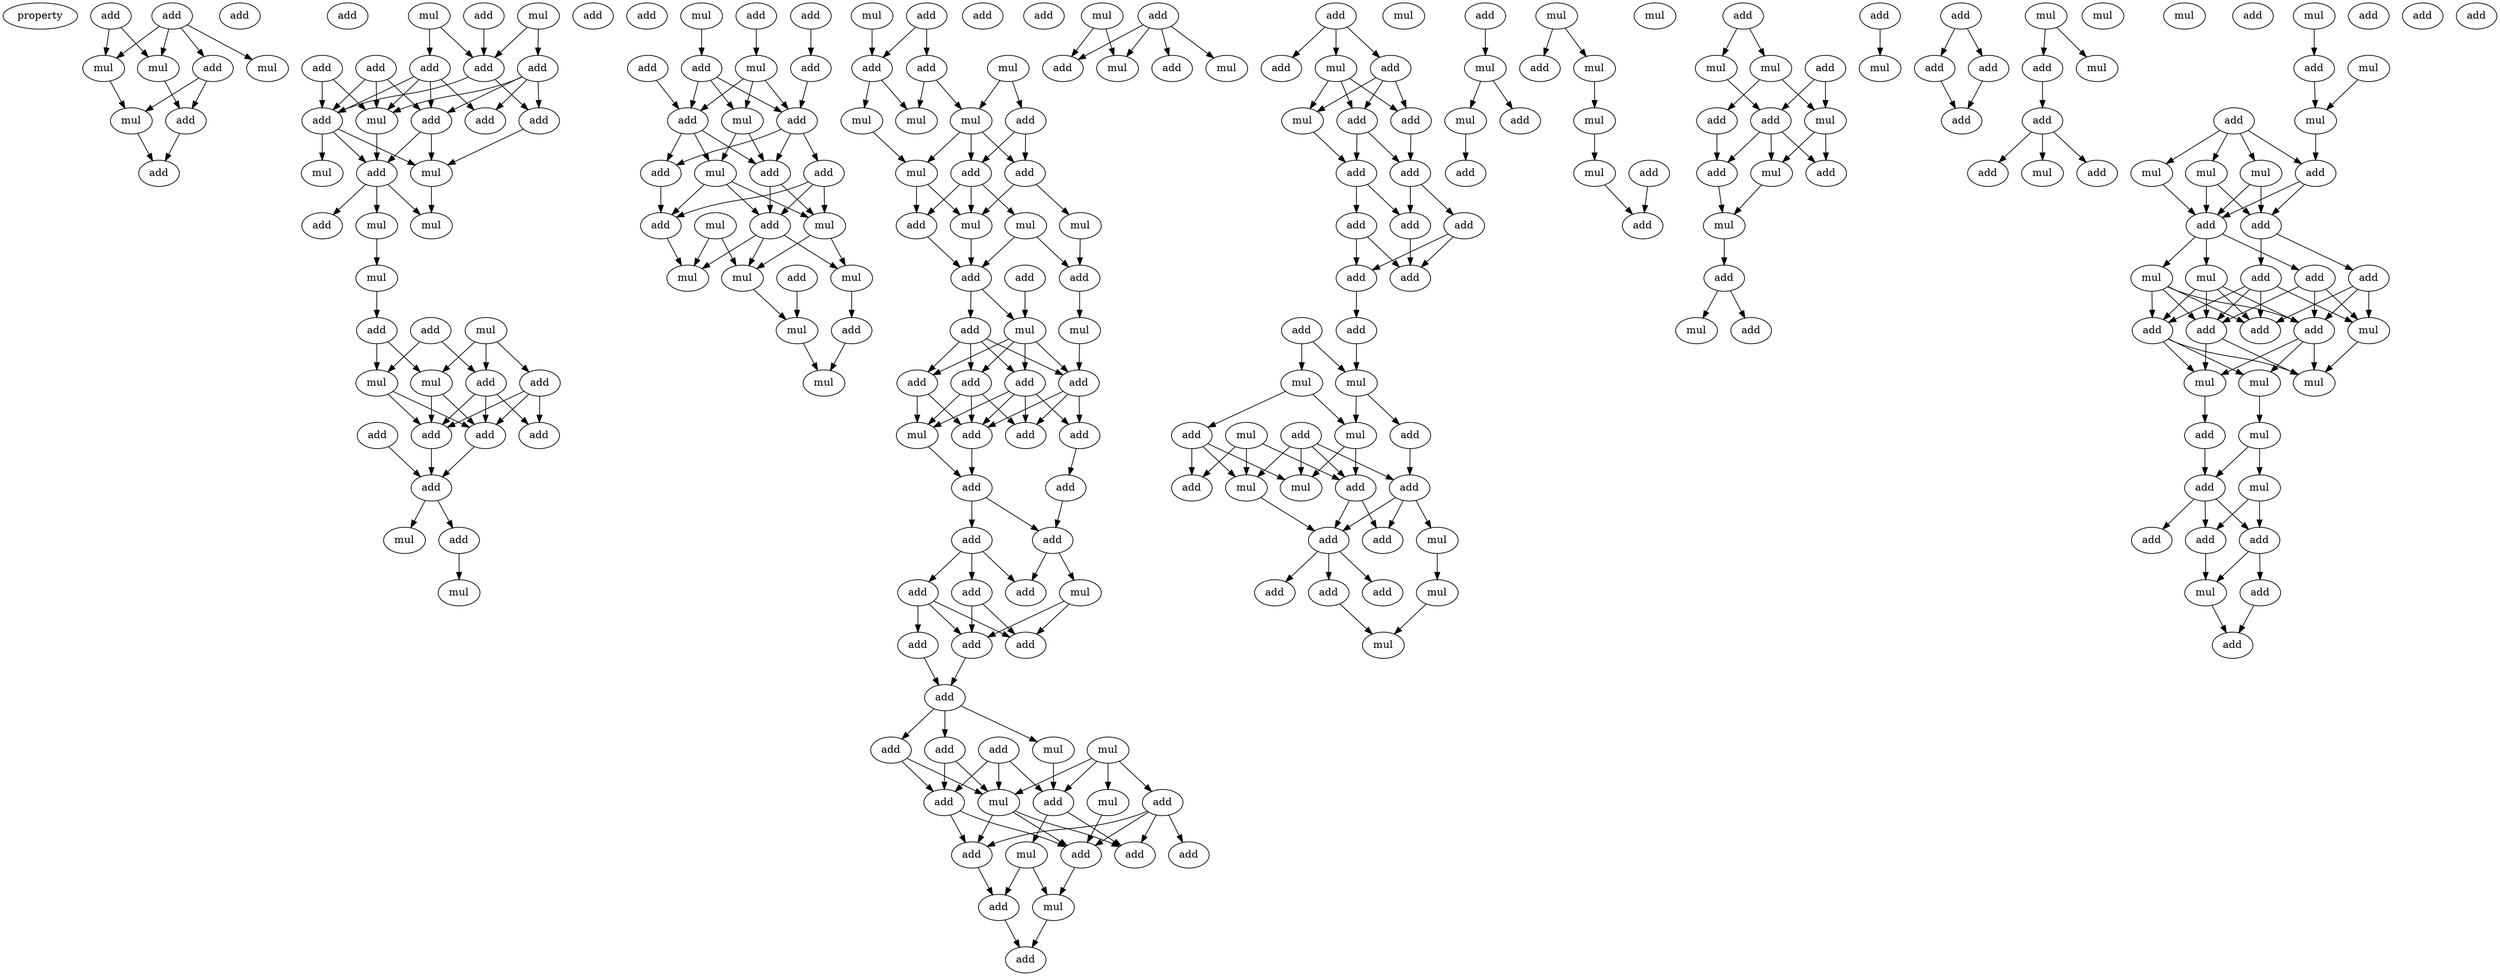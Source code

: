 digraph {
    node [fontcolor=black]
    property [mul=2,lf=1.3]
    0 [ label = add ];
    1 [ label = add ];
    2 [ label = mul ];
    3 [ label = add ];
    4 [ label = mul ];
    5 [ label = add ];
    6 [ label = mul ];
    7 [ label = add ];
    8 [ label = mul ];
    9 [ label = add ];
    10 [ label = add ];
    11 [ label = mul ];
    12 [ label = mul ];
    13 [ label = add ];
    14 [ label = add ];
    15 [ label = add ];
    16 [ label = add ];
    17 [ label = add ];
    18 [ label = add ];
    19 [ label = add ];
    20 [ label = add ];
    21 [ label = add ];
    22 [ label = mul ];
    23 [ label = add ];
    24 [ label = mul ];
    25 [ label = add ];
    26 [ label = mul ];
    27 [ label = mul ];
    28 [ label = add ];
    29 [ label = mul ];
    30 [ label = mul ];
    31 [ label = mul ];
    32 [ label = add ];
    33 [ label = add ];
    34 [ label = mul ];
    35 [ label = mul ];
    36 [ label = add ];
    37 [ label = add ];
    38 [ label = add ];
    39 [ label = add ];
    40 [ label = add ];
    41 [ label = add ];
    42 [ label = add ];
    43 [ label = mul ];
    44 [ label = add ];
    45 [ label = add ];
    46 [ label = mul ];
    47 [ label = add ];
    48 [ label = add ];
    49 [ label = mul ];
    50 [ label = add ];
    51 [ label = mul ];
    52 [ label = add ];
    53 [ label = add ];
    54 [ label = add ];
    55 [ label = add ];
    56 [ label = add ];
    57 [ label = mul ];
    58 [ label = mul ];
    59 [ label = add ];
    60 [ label = add ];
    61 [ label = add ];
    62 [ label = mul ];
    63 [ label = add ];
    64 [ label = add ];
    65 [ label = mul ];
    66 [ label = mul ];
    67 [ label = add ];
    68 [ label = mul ];
    69 [ label = mul ];
    70 [ label = add ];
    71 [ label = mul ];
    72 [ label = mul ];
    73 [ label = add ];
    74 [ label = mul ];
    75 [ label = mul ];
    76 [ label = add ];
    77 [ label = add ];
    78 [ label = mul ];
    79 [ label = add ];
    80 [ label = mul ];
    81 [ label = mul ];
    82 [ label = add ];
    83 [ label = mul ];
    84 [ label = add ];
    85 [ label = add ];
    86 [ label = mul ];
    87 [ label = mul ];
    88 [ label = mul ];
    89 [ label = add ];
    90 [ label = add ];
    91 [ label = add ];
    92 [ label = mul ];
    93 [ label = mul ];
    94 [ label = add ];
    95 [ label = add ];
    96 [ label = add ];
    97 [ label = add ];
    98 [ label = add ];
    99 [ label = add ];
    100 [ label = mul ];
    101 [ label = add ];
    102 [ label = add ];
    103 [ label = add ];
    104 [ label = add ];
    105 [ label = add ];
    106 [ label = add ];
    107 [ label = add ];
    108 [ label = add ];
    109 [ label = add ];
    110 [ label = mul ];
    111 [ label = add ];
    112 [ label = add ];
    113 [ label = add ];
    114 [ label = add ];
    115 [ label = add ];
    116 [ label = add ];
    117 [ label = add ];
    118 [ label = add ];
    119 [ label = mul ];
    120 [ label = mul ];
    121 [ label = mul ];
    122 [ label = mul ];
    123 [ label = add ];
    124 [ label = add ];
    125 [ label = add ];
    126 [ label = mul ];
    127 [ label = add ];
    128 [ label = add ];
    129 [ label = add ];
    130 [ label = add ];
    131 [ label = add ];
    132 [ label = mul ];
    133 [ label = add ];
    134 [ label = add ];
    135 [ label = add ];
    136 [ label = mul ];
    137 [ label = add ];
    138 [ label = add ];
    139 [ label = mul ];
    140 [ label = mul ];
    141 [ label = add ];
    142 [ label = add ];
    143 [ label = add ];
    144 [ label = mul ];
    145 [ label = mul ];
    146 [ label = mul ];
    147 [ label = add ];
    148 [ label = add ];
    149 [ label = add ];
    150 [ label = add ];
    151 [ label = add ];
    152 [ label = add ];
    153 [ label = add ];
    154 [ label = add ];
    155 [ label = add ];
    156 [ label = add ];
    157 [ label = add ];
    158 [ label = mul ];
    159 [ label = mul ];
    160 [ label = mul ];
    161 [ label = add ];
    162 [ label = mul ];
    163 [ label = add ];
    164 [ label = add ];
    165 [ label = mul ];
    166 [ label = add ];
    167 [ label = add ];
    168 [ label = add ];
    169 [ label = mul ];
    170 [ label = add ];
    171 [ label = mul ];
    172 [ label = add ];
    173 [ label = mul ];
    174 [ label = add ];
    175 [ label = add ];
    176 [ label = add ];
    177 [ label = mul ];
    178 [ label = add ];
    179 [ label = mul ];
    180 [ label = mul ];
    181 [ label = add ];
    182 [ label = add ];
    183 [ label = mul ];
    184 [ label = add ];
    185 [ label = mul ];
    186 [ label = mul ];
    187 [ label = add ];
    188 [ label = mul ];
    189 [ label = mul ];
    190 [ label = add ];
    191 [ label = add ];
    192 [ label = mul ];
    193 [ label = mul ];
    194 [ label = add ];
    195 [ label = mul ];
    196 [ label = add ];
    197 [ label = add ];
    198 [ label = mul ];
    199 [ label = add ];
    200 [ label = add ];
    201 [ label = add ];
    202 [ label = mul ];
    203 [ label = mul ];
    204 [ label = add ];
    205 [ label = add ];
    206 [ label = add ];
    207 [ label = mul ];
    208 [ label = add ];
    209 [ label = add ];
    210 [ label = add ];
    211 [ label = mul ];
    212 [ label = mul ];
    213 [ label = add ];
    214 [ label = mul ];
    215 [ label = mul ];
    216 [ label = add ];
    217 [ label = add ];
    218 [ label = mul ];
    219 [ label = add ];
    220 [ label = add ];
    221 [ label = mul ];
    222 [ label = mul ];
    223 [ label = add ];
    224 [ label = add ];
    225 [ label = mul ];
    226 [ label = mul ];
    227 [ label = add ];
    228 [ label = mul ];
    229 [ label = mul ];
    230 [ label = add ];
    231 [ label = add ];
    232 [ label = add ];
    233 [ label = add ];
    234 [ label = add ];
    235 [ label = add ];
    236 [ label = mul ];
    237 [ label = add ];
    238 [ label = mul ];
    239 [ label = add ];
    240 [ label = add ];
    241 [ label = mul ];
    242 [ label = add ];
    243 [ label = add ];
    244 [ label = mul ];
    245 [ label = mul ];
    246 [ label = mul ];
    247 [ label = add ];
    248 [ label = mul ];
    249 [ label = add ];
    250 [ label = mul ];
    251 [ label = add ];
    252 [ label = add ];
    253 [ label = add ];
    254 [ label = add ];
    255 [ label = mul ];
    256 [ label = add ];
    257 [ label = add ];
    0 -> 2 [ name = 0 ];
    0 -> 3 [ name = 1 ];
    0 -> 4 [ name = 2 ];
    0 -> 6 [ name = 3 ];
    1 -> 2 [ name = 4 ];
    1 -> 6 [ name = 5 ];
    2 -> 7 [ name = 6 ];
    3 -> 7 [ name = 7 ];
    3 -> 8 [ name = 8 ];
    6 -> 8 [ name = 9 ];
    7 -> 10 [ name = 10 ];
    8 -> 10 [ name = 11 ];
    11 -> 16 [ name = 12 ];
    11 -> 17 [ name = 13 ];
    12 -> 15 [ name = 14 ];
    12 -> 17 [ name = 15 ];
    13 -> 17 [ name = 16 ];
    14 -> 19 [ name = 17 ];
    14 -> 22 [ name = 18 ];
    15 -> 19 [ name = 19 ];
    15 -> 20 [ name = 20 ];
    15 -> 22 [ name = 21 ];
    15 -> 23 [ name = 22 ];
    16 -> 20 [ name = 23 ];
    16 -> 21 [ name = 24 ];
    16 -> 22 [ name = 25 ];
    16 -> 23 [ name = 26 ];
    17 -> 19 [ name = 27 ];
    17 -> 21 [ name = 28 ];
    18 -> 19 [ name = 29 ];
    18 -> 20 [ name = 30 ];
    18 -> 22 [ name = 31 ];
    19 -> 24 [ name = 32 ];
    19 -> 25 [ name = 33 ];
    19 -> 26 [ name = 34 ];
    20 -> 24 [ name = 35 ];
    20 -> 25 [ name = 36 ];
    21 -> 24 [ name = 37 ];
    22 -> 25 [ name = 38 ];
    24 -> 27 [ name = 39 ];
    25 -> 27 [ name = 40 ];
    25 -> 28 [ name = 41 ];
    25 -> 29 [ name = 42 ];
    29 -> 30 [ name = 43 ];
    30 -> 33 [ name = 44 ];
    31 -> 35 [ name = 45 ];
    31 -> 36 [ name = 46 ];
    31 -> 37 [ name = 47 ];
    32 -> 34 [ name = 48 ];
    32 -> 37 [ name = 49 ];
    33 -> 34 [ name = 50 ];
    33 -> 35 [ name = 51 ];
    34 -> 39 [ name = 52 ];
    34 -> 41 [ name = 53 ];
    35 -> 39 [ name = 54 ];
    35 -> 41 [ name = 55 ];
    36 -> 39 [ name = 56 ];
    36 -> 40 [ name = 57 ];
    36 -> 41 [ name = 58 ];
    37 -> 39 [ name = 59 ];
    37 -> 40 [ name = 60 ];
    37 -> 41 [ name = 61 ];
    38 -> 42 [ name = 62 ];
    39 -> 42 [ name = 63 ];
    41 -> 42 [ name = 64 ];
    42 -> 43 [ name = 65 ];
    42 -> 44 [ name = 66 ];
    44 -> 46 [ name = 67 ];
    48 -> 53 [ name = 68 ];
    49 -> 54 [ name = 69 ];
    50 -> 51 [ name = 70 ];
    51 -> 55 [ name = 71 ];
    51 -> 56 [ name = 72 ];
    51 -> 57 [ name = 73 ];
    52 -> 55 [ name = 74 ];
    53 -> 56 [ name = 75 ];
    54 -> 55 [ name = 76 ];
    54 -> 56 [ name = 77 ];
    54 -> 57 [ name = 78 ];
    55 -> 58 [ name = 79 ];
    55 -> 60 [ name = 80 ];
    55 -> 61 [ name = 81 ];
    56 -> 59 [ name = 82 ];
    56 -> 60 [ name = 83 ];
    56 -> 61 [ name = 84 ];
    57 -> 58 [ name = 85 ];
    57 -> 60 [ name = 86 ];
    58 -> 63 [ name = 87 ];
    58 -> 64 [ name = 88 ];
    58 -> 65 [ name = 89 ];
    59 -> 63 [ name = 90 ];
    59 -> 64 [ name = 91 ];
    59 -> 65 [ name = 92 ];
    60 -> 64 [ name = 93 ];
    60 -> 65 [ name = 94 ];
    61 -> 63 [ name = 95 ];
    62 -> 66 [ name = 96 ];
    62 -> 68 [ name = 97 ];
    63 -> 66 [ name = 98 ];
    64 -> 66 [ name = 99 ];
    64 -> 68 [ name = 100 ];
    64 -> 69 [ name = 101 ];
    65 -> 68 [ name = 102 ];
    65 -> 69 [ name = 103 ];
    67 -> 71 [ name = 104 ];
    68 -> 71 [ name = 105 ];
    69 -> 70 [ name = 106 ];
    70 -> 72 [ name = 107 ];
    71 -> 72 [ name = 108 ];
    73 -> 76 [ name = 109 ];
    73 -> 77 [ name = 110 ];
    74 -> 76 [ name = 111 ];
    75 -> 79 [ name = 112 ];
    75 -> 81 [ name = 113 ];
    76 -> 78 [ name = 114 ];
    76 -> 80 [ name = 115 ];
    77 -> 80 [ name = 116 ];
    77 -> 81 [ name = 117 ];
    78 -> 83 [ name = 118 ];
    79 -> 82 [ name = 119 ];
    79 -> 84 [ name = 120 ];
    81 -> 82 [ name = 121 ];
    81 -> 83 [ name = 122 ];
    81 -> 84 [ name = 123 ];
    82 -> 86 [ name = 124 ];
    82 -> 88 [ name = 125 ];
    83 -> 85 [ name = 126 ];
    83 -> 88 [ name = 127 ];
    84 -> 85 [ name = 128 ];
    84 -> 87 [ name = 129 ];
    84 -> 88 [ name = 130 ];
    85 -> 89 [ name = 131 ];
    86 -> 90 [ name = 132 ];
    87 -> 89 [ name = 133 ];
    87 -> 90 [ name = 134 ];
    88 -> 89 [ name = 135 ];
    89 -> 92 [ name = 136 ];
    89 -> 94 [ name = 137 ];
    90 -> 93 [ name = 138 ];
    91 -> 92 [ name = 139 ];
    92 -> 95 [ name = 140 ];
    92 -> 96 [ name = 141 ];
    92 -> 97 [ name = 142 ];
    92 -> 98 [ name = 143 ];
    93 -> 98 [ name = 144 ];
    94 -> 95 [ name = 145 ];
    94 -> 96 [ name = 146 ];
    94 -> 97 [ name = 147 ];
    94 -> 98 [ name = 148 ];
    95 -> 100 [ name = 149 ];
    95 -> 101 [ name = 150 ];
    95 -> 102 [ name = 151 ];
    95 -> 103 [ name = 152 ];
    96 -> 100 [ name = 153 ];
    96 -> 101 [ name = 154 ];
    96 -> 102 [ name = 155 ];
    97 -> 100 [ name = 156 ];
    97 -> 101 [ name = 157 ];
    98 -> 101 [ name = 158 ];
    98 -> 102 [ name = 159 ];
    98 -> 103 [ name = 160 ];
    100 -> 104 [ name = 161 ];
    101 -> 104 [ name = 162 ];
    103 -> 105 [ name = 163 ];
    104 -> 106 [ name = 164 ];
    104 -> 107 [ name = 165 ];
    105 -> 107 [ name = 166 ];
    106 -> 108 [ name = 167 ];
    106 -> 109 [ name = 168 ];
    106 -> 111 [ name = 169 ];
    107 -> 108 [ name = 170 ];
    107 -> 110 [ name = 171 ];
    109 -> 113 [ name = 172 ];
    109 -> 114 [ name = 173 ];
    110 -> 113 [ name = 174 ];
    110 -> 114 [ name = 175 ];
    111 -> 112 [ name = 176 ];
    111 -> 113 [ name = 177 ];
    111 -> 114 [ name = 178 ];
    112 -> 115 [ name = 179 ];
    114 -> 115 [ name = 180 ];
    115 -> 116 [ name = 181 ];
    115 -> 117 [ name = 182 ];
    115 -> 119 [ name = 183 ];
    116 -> 122 [ name = 184 ];
    116 -> 123 [ name = 185 ];
    117 -> 122 [ name = 186 ];
    117 -> 123 [ name = 187 ];
    118 -> 122 [ name = 188 ];
    118 -> 123 [ name = 189 ];
    118 -> 125 [ name = 190 ];
    119 -> 125 [ name = 191 ];
    120 -> 121 [ name = 192 ];
    120 -> 122 [ name = 193 ];
    120 -> 124 [ name = 194 ];
    120 -> 125 [ name = 195 ];
    121 -> 130 [ name = 196 ];
    122 -> 127 [ name = 197 ];
    122 -> 128 [ name = 198 ];
    122 -> 130 [ name = 199 ];
    123 -> 128 [ name = 200 ];
    123 -> 130 [ name = 201 ];
    124 -> 127 [ name = 202 ];
    124 -> 128 [ name = 203 ];
    124 -> 129 [ name = 204 ];
    124 -> 130 [ name = 205 ];
    125 -> 126 [ name = 206 ];
    125 -> 127 [ name = 207 ];
    126 -> 131 [ name = 208 ];
    126 -> 132 [ name = 209 ];
    128 -> 131 [ name = 210 ];
    130 -> 132 [ name = 211 ];
    131 -> 133 [ name = 212 ];
    132 -> 133 [ name = 213 ];
    135 -> 137 [ name = 214 ];
    135 -> 138 [ name = 215 ];
    135 -> 139 [ name = 216 ];
    135 -> 140 [ name = 217 ];
    136 -> 137 [ name = 218 ];
    136 -> 139 [ name = 219 ];
    141 -> 142 [ name = 220 ];
    141 -> 143 [ name = 221 ];
    141 -> 144 [ name = 222 ];
    143 -> 146 [ name = 223 ];
    143 -> 147 [ name = 224 ];
    143 -> 148 [ name = 225 ];
    144 -> 146 [ name = 226 ];
    144 -> 147 [ name = 227 ];
    144 -> 148 [ name = 228 ];
    146 -> 149 [ name = 229 ];
    147 -> 149 [ name = 230 ];
    147 -> 150 [ name = 231 ];
    148 -> 150 [ name = 232 ];
    149 -> 151 [ name = 233 ];
    149 -> 153 [ name = 234 ];
    150 -> 151 [ name = 235 ];
    150 -> 152 [ name = 236 ];
    151 -> 154 [ name = 237 ];
    152 -> 154 [ name = 238 ];
    152 -> 155 [ name = 239 ];
    153 -> 154 [ name = 240 ];
    153 -> 155 [ name = 241 ];
    155 -> 157 [ name = 242 ];
    156 -> 158 [ name = 243 ];
    156 -> 159 [ name = 244 ];
    157 -> 159 [ name = 245 ];
    158 -> 160 [ name = 246 ];
    158 -> 163 [ name = 247 ];
    159 -> 160 [ name = 248 ];
    159 -> 161 [ name = 249 ];
    160 -> 165 [ name = 250 ];
    160 -> 166 [ name = 251 ];
    161 -> 168 [ name = 252 ];
    162 -> 166 [ name = 253 ];
    162 -> 167 [ name = 254 ];
    162 -> 169 [ name = 255 ];
    163 -> 165 [ name = 256 ];
    163 -> 167 [ name = 257 ];
    163 -> 169 [ name = 258 ];
    164 -> 165 [ name = 259 ];
    164 -> 166 [ name = 260 ];
    164 -> 168 [ name = 261 ];
    164 -> 169 [ name = 262 ];
    166 -> 170 [ name = 263 ];
    166 -> 172 [ name = 264 ];
    168 -> 170 [ name = 265 ];
    168 -> 171 [ name = 266 ];
    168 -> 172 [ name = 267 ];
    169 -> 172 [ name = 268 ];
    171 -> 173 [ name = 269 ];
    172 -> 174 [ name = 270 ];
    172 -> 175 [ name = 271 ];
    172 -> 176 [ name = 272 ];
    173 -> 177 [ name = 273 ];
    176 -> 177 [ name = 274 ];
    178 -> 179 [ name = 275 ];
    179 -> 180 [ name = 276 ];
    179 -> 181 [ name = 277 ];
    180 -> 182 [ name = 278 ];
    183 -> 184 [ name = 279 ];
    183 -> 185 [ name = 280 ];
    185 -> 186 [ name = 281 ];
    186 -> 189 [ name = 282 ];
    187 -> 191 [ name = 283 ];
    189 -> 191 [ name = 284 ];
    190 -> 192 [ name = 285 ];
    190 -> 193 [ name = 286 ];
    192 -> 197 [ name = 287 ];
    193 -> 195 [ name = 288 ];
    193 -> 196 [ name = 289 ];
    194 -> 195 [ name = 290 ];
    194 -> 197 [ name = 291 ];
    195 -> 198 [ name = 292 ];
    195 -> 201 [ name = 293 ];
    196 -> 200 [ name = 294 ];
    197 -> 198 [ name = 295 ];
    197 -> 200 [ name = 296 ];
    197 -> 201 [ name = 297 ];
    198 -> 202 [ name = 298 ];
    199 -> 203 [ name = 299 ];
    200 -> 202 [ name = 300 ];
    202 -> 205 [ name = 301 ];
    204 -> 206 [ name = 302 ];
    204 -> 209 [ name = 303 ];
    205 -> 207 [ name = 304 ];
    205 -> 208 [ name = 305 ];
    206 -> 210 [ name = 306 ];
    209 -> 210 [ name = 307 ];
    211 -> 213 [ name = 308 ];
    211 -> 215 [ name = 309 ];
    213 -> 216 [ name = 310 ];
    216 -> 217 [ name = 311 ];
    216 -> 218 [ name = 312 ];
    216 -> 219 [ name = 313 ];
    221 -> 223 [ name = 314 ];
    222 -> 225 [ name = 315 ];
    223 -> 225 [ name = 316 ];
    224 -> 226 [ name = 317 ];
    224 -> 227 [ name = 318 ];
    224 -> 228 [ name = 319 ];
    224 -> 229 [ name = 320 ];
    225 -> 227 [ name = 321 ];
    226 -> 232 [ name = 322 ];
    227 -> 232 [ name = 323 ];
    227 -> 233 [ name = 324 ];
    228 -> 232 [ name = 325 ];
    228 -> 233 [ name = 326 ];
    229 -> 232 [ name = 327 ];
    229 -> 233 [ name = 328 ];
    232 -> 234 [ name = 329 ];
    232 -> 236 [ name = 330 ];
    232 -> 238 [ name = 331 ];
    233 -> 235 [ name = 332 ];
    233 -> 237 [ name = 333 ];
    234 -> 239 [ name = 334 ];
    234 -> 241 [ name = 335 ];
    234 -> 242 [ name = 336 ];
    235 -> 240 [ name = 337 ];
    235 -> 241 [ name = 338 ];
    235 -> 242 [ name = 339 ];
    235 -> 243 [ name = 340 ];
    236 -> 239 [ name = 341 ];
    236 -> 240 [ name = 342 ];
    236 -> 242 [ name = 343 ];
    236 -> 243 [ name = 344 ];
    237 -> 239 [ name = 345 ];
    237 -> 241 [ name = 346 ];
    237 -> 243 [ name = 347 ];
    238 -> 239 [ name = 348 ];
    238 -> 240 [ name = 349 ];
    238 -> 242 [ name = 350 ];
    238 -> 243 [ name = 351 ];
    239 -> 244 [ name = 352 ];
    239 -> 245 [ name = 353 ];
    239 -> 246 [ name = 354 ];
    240 -> 244 [ name = 355 ];
    240 -> 245 [ name = 356 ];
    240 -> 246 [ name = 357 ];
    241 -> 246 [ name = 358 ];
    242 -> 245 [ name = 359 ];
    242 -> 246 [ name = 360 ];
    244 -> 248 [ name = 361 ];
    245 -> 247 [ name = 362 ];
    247 -> 249 [ name = 363 ];
    248 -> 249 [ name = 364 ];
    248 -> 250 [ name = 365 ];
    249 -> 252 [ name = 366 ];
    249 -> 253 [ name = 367 ];
    249 -> 254 [ name = 368 ];
    250 -> 252 [ name = 369 ];
    250 -> 253 [ name = 370 ];
    252 -> 255 [ name = 371 ];
    252 -> 256 [ name = 372 ];
    253 -> 255 [ name = 373 ];
    255 -> 257 [ name = 374 ];
    256 -> 257 [ name = 375 ];
}
